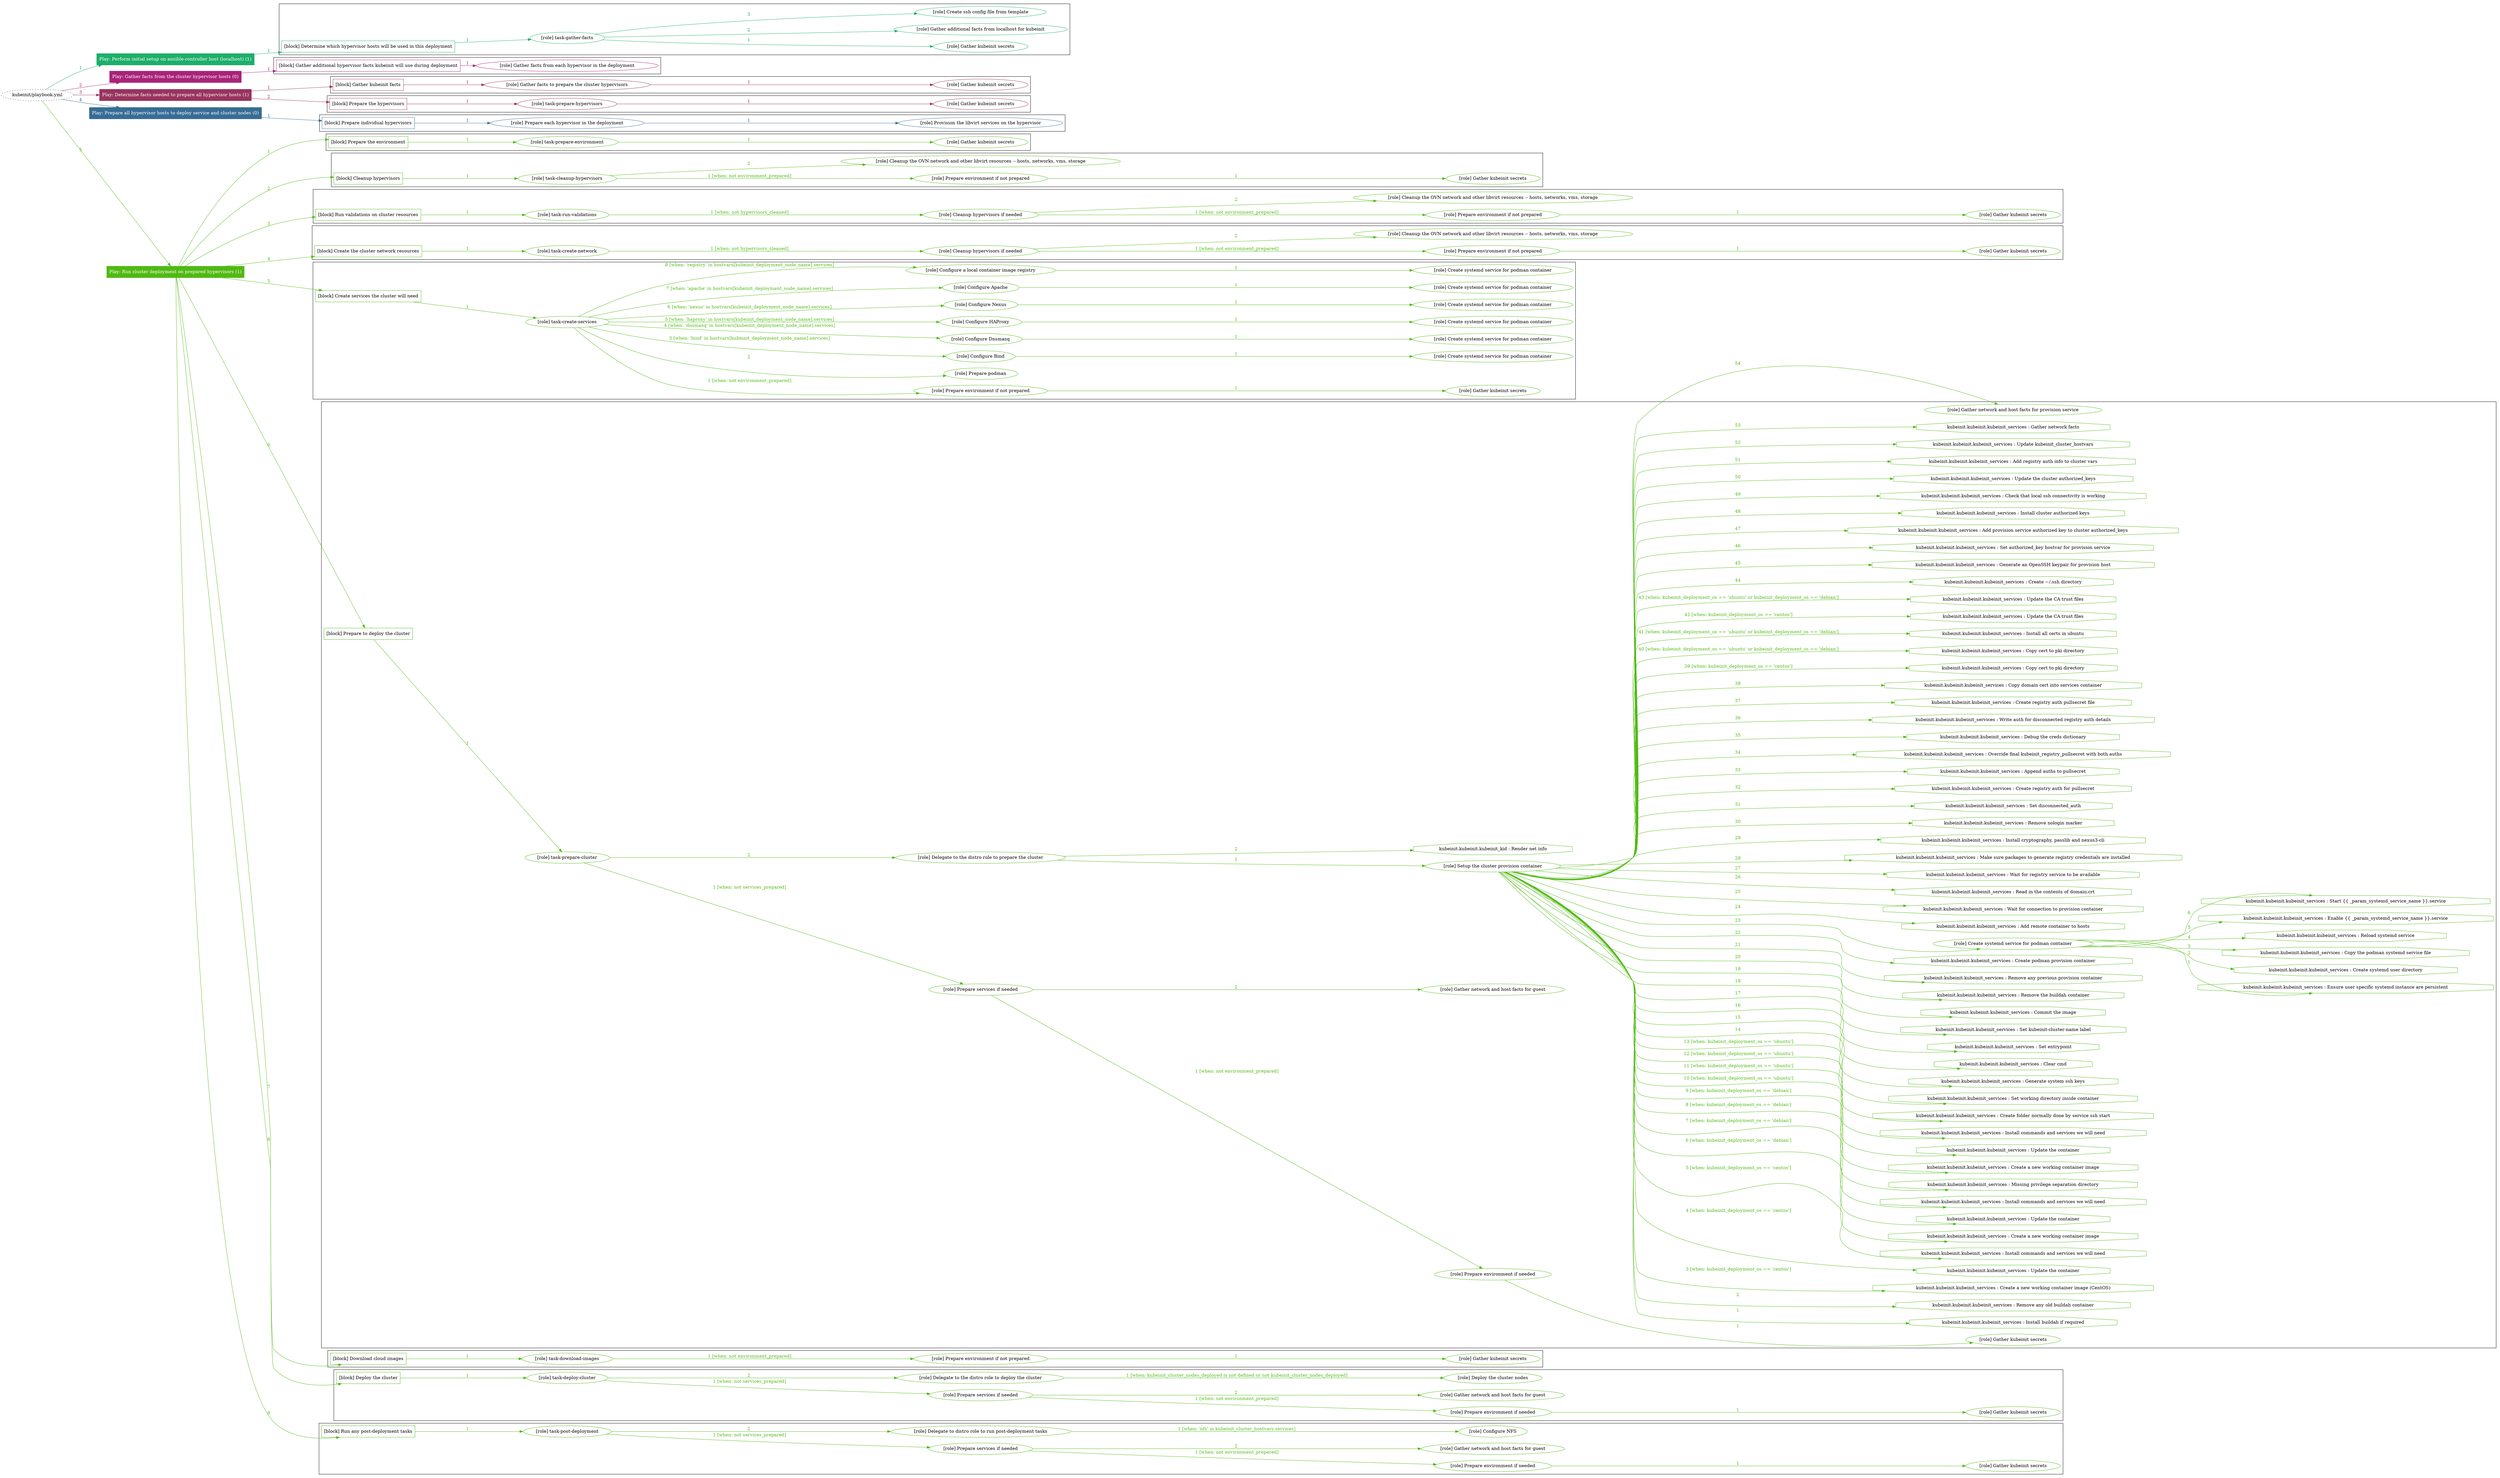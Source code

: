 digraph {
	graph [concentrate=true ordering=in rankdir=LR ratio=fill]
	edge [esep=5 sep=10]
	"kubeinit/playbook.yml" [URL="/home/runner/work/kubeinit/kubeinit/kubeinit/playbook.yml" id=playbook_4a15c607 style=dotted]
	"kubeinit/playbook.yml" -> play_09ac4edd [label="1 " color="#1eae6a" fontcolor="#1eae6a" id=edge_f2772735 labeltooltip="1 " tooltip="1 "]
	subgraph "Play: Perform initial setup on ansible-controller host (localhost) (1)" {
		play_09ac4edd [label="Play: Perform initial setup on ansible-controller host (localhost) (1)" URL="/home/runner/work/kubeinit/kubeinit/kubeinit/playbook.yml" color="#1eae6a" fontcolor="#ffffff" id=play_09ac4edd shape=box style=filled tooltip=localhost]
		play_09ac4edd -> block_e06a364d [label=1 color="#1eae6a" fontcolor="#1eae6a" id=edge_ae72a89e labeltooltip=1 tooltip=1]
		subgraph cluster_block_e06a364d {
			block_e06a364d [label="[block] Determine which hypervisor hosts will be used in this deployment" URL="/home/runner/work/kubeinit/kubeinit/kubeinit/playbook.yml" color="#1eae6a" id=block_e06a364d labeltooltip="Determine which hypervisor hosts will be used in this deployment" shape=box tooltip="Determine which hypervisor hosts will be used in this deployment"]
			block_e06a364d -> role_252802d9 [label="1 " color="#1eae6a" fontcolor="#1eae6a" id=edge_5490419b labeltooltip="1 " tooltip="1 "]
			subgraph "task-gather-facts" {
				role_252802d9 [label="[role] task-gather-facts" URL="/home/runner/work/kubeinit/kubeinit/kubeinit/playbook.yml" color="#1eae6a" id=role_252802d9 tooltip="task-gather-facts"]
				role_252802d9 -> role_5eb50fb1 [label="1 " color="#1eae6a" fontcolor="#1eae6a" id=edge_a76a6b25 labeltooltip="1 " tooltip="1 "]
				subgraph "Gather kubeinit secrets" {
					role_5eb50fb1 [label="[role] Gather kubeinit secrets" URL="/home/runner/.ansible/collections/ansible_collections/kubeinit/kubeinit/roles/kubeinit_prepare/tasks/build_hypervisors_group.yml" color="#1eae6a" id=role_5eb50fb1 tooltip="Gather kubeinit secrets"]
				}
				role_252802d9 -> role_5e6a8539 [label="2 " color="#1eae6a" fontcolor="#1eae6a" id=edge_c44fd497 labeltooltip="2 " tooltip="2 "]
				subgraph "Gather additional facts from localhost for kubeinit" {
					role_5e6a8539 [label="[role] Gather additional facts from localhost for kubeinit" URL="/home/runner/.ansible/collections/ansible_collections/kubeinit/kubeinit/roles/kubeinit_prepare/tasks/build_hypervisors_group.yml" color="#1eae6a" id=role_5e6a8539 tooltip="Gather additional facts from localhost for kubeinit"]
				}
				role_252802d9 -> role_4e0d5368 [label="3 " color="#1eae6a" fontcolor="#1eae6a" id=edge_64df8bcf labeltooltip="3 " tooltip="3 "]
				subgraph "Create ssh config file from template" {
					role_4e0d5368 [label="[role] Create ssh config file from template" URL="/home/runner/.ansible/collections/ansible_collections/kubeinit/kubeinit/roles/kubeinit_prepare/tasks/build_hypervisors_group.yml" color="#1eae6a" id=role_4e0d5368 tooltip="Create ssh config file from template"]
				}
			}
		}
	}
	"kubeinit/playbook.yml" -> play_1f6153f3 [label="2 " color="#a92379" fontcolor="#a92379" id=edge_0cb76e92 labeltooltip="2 " tooltip="2 "]
	subgraph "Play: Gather facts from the cluster hypervisor hosts (0)" {
		play_1f6153f3 [label="Play: Gather facts from the cluster hypervisor hosts (0)" URL="/home/runner/work/kubeinit/kubeinit/kubeinit/playbook.yml" color="#a92379" fontcolor="#ffffff" id=play_1f6153f3 shape=box style=filled tooltip="Play: Gather facts from the cluster hypervisor hosts (0)"]
		play_1f6153f3 -> block_94989f85 [label=1 color="#a92379" fontcolor="#a92379" id=edge_1c66447f labeltooltip=1 tooltip=1]
		subgraph cluster_block_94989f85 {
			block_94989f85 [label="[block] Gather additional hypervisor facts kubeinit will use during deployment" URL="/home/runner/work/kubeinit/kubeinit/kubeinit/playbook.yml" color="#a92379" id=block_94989f85 labeltooltip="Gather additional hypervisor facts kubeinit will use during deployment" shape=box tooltip="Gather additional hypervisor facts kubeinit will use during deployment"]
			block_94989f85 -> role_14586c18 [label="1 " color="#a92379" fontcolor="#a92379" id=edge_f1134850 labeltooltip="1 " tooltip="1 "]
			subgraph "Gather facts from each hypervisor in the deployment" {
				role_14586c18 [label="[role] Gather facts from each hypervisor in the deployment" URL="/home/runner/work/kubeinit/kubeinit/kubeinit/playbook.yml" color="#a92379" id=role_14586c18 tooltip="Gather facts from each hypervisor in the deployment"]
			}
		}
	}
	"kubeinit/playbook.yml" -> play_65280977 [label="3 " color="#98345d" fontcolor="#98345d" id=edge_af82c4dc labeltooltip="3 " tooltip="3 "]
	subgraph "Play: Determine facts needed to prepare all hypervisor hosts (1)" {
		play_65280977 [label="Play: Determine facts needed to prepare all hypervisor hosts (1)" URL="/home/runner/work/kubeinit/kubeinit/kubeinit/playbook.yml" color="#98345d" fontcolor="#ffffff" id=play_65280977 shape=box style=filled tooltip=localhost]
		play_65280977 -> block_f0bac71c [label=1 color="#98345d" fontcolor="#98345d" id=edge_87839d10 labeltooltip=1 tooltip=1]
		subgraph cluster_block_f0bac71c {
			block_f0bac71c [label="[block] Gather kubeinit facts" URL="/home/runner/work/kubeinit/kubeinit/kubeinit/playbook.yml" color="#98345d" id=block_f0bac71c labeltooltip="Gather kubeinit facts" shape=box tooltip="Gather kubeinit facts"]
			block_f0bac71c -> role_1694b4b0 [label="1 " color="#98345d" fontcolor="#98345d" id=edge_7d416eb8 labeltooltip="1 " tooltip="1 "]
			subgraph "Gather facts to prepare the cluster hypervisors" {
				role_1694b4b0 [label="[role] Gather facts to prepare the cluster hypervisors" URL="/home/runner/work/kubeinit/kubeinit/kubeinit/playbook.yml" color="#98345d" id=role_1694b4b0 tooltip="Gather facts to prepare the cluster hypervisors"]
				role_1694b4b0 -> role_604370b8 [label="1 " color="#98345d" fontcolor="#98345d" id=edge_d6bc039c labeltooltip="1 " tooltip="1 "]
				subgraph "Gather kubeinit secrets" {
					role_604370b8 [label="[role] Gather kubeinit secrets" URL="/home/runner/.ansible/collections/ansible_collections/kubeinit/kubeinit/roles/kubeinit_prepare/tasks/gather_kubeinit_facts.yml" color="#98345d" id=role_604370b8 tooltip="Gather kubeinit secrets"]
				}
			}
		}
		play_65280977 -> block_668d350f [label=2 color="#98345d" fontcolor="#98345d" id=edge_9110ae98 labeltooltip=2 tooltip=2]
		subgraph cluster_block_668d350f {
			block_668d350f [label="[block] Prepare the hypervisors" URL="/home/runner/work/kubeinit/kubeinit/kubeinit/playbook.yml" color="#98345d" id=block_668d350f labeltooltip="Prepare the hypervisors" shape=box tooltip="Prepare the hypervisors"]
			block_668d350f -> role_d3a3fe44 [label="1 " color="#98345d" fontcolor="#98345d" id=edge_58bafd8d labeltooltip="1 " tooltip="1 "]
			subgraph "task-prepare-hypervisors" {
				role_d3a3fe44 [label="[role] task-prepare-hypervisors" URL="/home/runner/work/kubeinit/kubeinit/kubeinit/playbook.yml" color="#98345d" id=role_d3a3fe44 tooltip="task-prepare-hypervisors"]
				role_d3a3fe44 -> role_2da954ff [label="1 " color="#98345d" fontcolor="#98345d" id=edge_6b777fbe labeltooltip="1 " tooltip="1 "]
				subgraph "Gather kubeinit secrets" {
					role_2da954ff [label="[role] Gather kubeinit secrets" URL="/home/runner/.ansible/collections/ansible_collections/kubeinit/kubeinit/roles/kubeinit_prepare/tasks/gather_kubeinit_facts.yml" color="#98345d" id=role_2da954ff tooltip="Gather kubeinit secrets"]
				}
			}
		}
	}
	"kubeinit/playbook.yml" -> play_5d71bd1d [label="4 " color="#376d95" fontcolor="#376d95" id=edge_9500084a labeltooltip="4 " tooltip="4 "]
	subgraph "Play: Prepare all hypervisor hosts to deploy service and cluster nodes (0)" {
		play_5d71bd1d [label="Play: Prepare all hypervisor hosts to deploy service and cluster nodes (0)" URL="/home/runner/work/kubeinit/kubeinit/kubeinit/playbook.yml" color="#376d95" fontcolor="#ffffff" id=play_5d71bd1d shape=box style=filled tooltip="Play: Prepare all hypervisor hosts to deploy service and cluster nodes (0)"]
		play_5d71bd1d -> block_4aa1dbba [label=1 color="#376d95" fontcolor="#376d95" id=edge_f05eb3cc labeltooltip=1 tooltip=1]
		subgraph cluster_block_4aa1dbba {
			block_4aa1dbba [label="[block] Prepare individual hypervisors" URL="/home/runner/work/kubeinit/kubeinit/kubeinit/playbook.yml" color="#376d95" id=block_4aa1dbba labeltooltip="Prepare individual hypervisors" shape=box tooltip="Prepare individual hypervisors"]
			block_4aa1dbba -> role_f6c3eca1 [label="1 " color="#376d95" fontcolor="#376d95" id=edge_f8077187 labeltooltip="1 " tooltip="1 "]
			subgraph "Prepare each hypervisor in the deployment" {
				role_f6c3eca1 [label="[role] Prepare each hypervisor in the deployment" URL="/home/runner/work/kubeinit/kubeinit/kubeinit/playbook.yml" color="#376d95" id=role_f6c3eca1 tooltip="Prepare each hypervisor in the deployment"]
				role_f6c3eca1 -> role_49cdd2be [label="1 " color="#376d95" fontcolor="#376d95" id=edge_f24311de labeltooltip="1 " tooltip="1 "]
				subgraph "Provision the libvirt services on the hypervisor" {
					role_49cdd2be [label="[role] Provision the libvirt services on the hypervisor" URL="/home/runner/.ansible/collections/ansible_collections/kubeinit/kubeinit/roles/kubeinit_prepare/tasks/prepare_hypervisor.yml" color="#376d95" id=role_49cdd2be tooltip="Provision the libvirt services on the hypervisor"]
				}
			}
		}
	}
	"kubeinit/playbook.yml" -> play_f39eb92a [label="5 " color="#50b913" fontcolor="#50b913" id=edge_90cbcf6a labeltooltip="5 " tooltip="5 "]
	subgraph "Play: Run cluster deployment on prepared hypervisors (1)" {
		play_f39eb92a [label="Play: Run cluster deployment on prepared hypervisors (1)" URL="/home/runner/work/kubeinit/kubeinit/kubeinit/playbook.yml" color="#50b913" fontcolor="#ffffff" id=play_f39eb92a shape=box style=filled tooltip=localhost]
		play_f39eb92a -> block_7a40680a [label=1 color="#50b913" fontcolor="#50b913" id=edge_41a9475c labeltooltip=1 tooltip=1]
		subgraph cluster_block_7a40680a {
			block_7a40680a [label="[block] Prepare the environment" URL="/home/runner/work/kubeinit/kubeinit/kubeinit/playbook.yml" color="#50b913" id=block_7a40680a labeltooltip="Prepare the environment" shape=box tooltip="Prepare the environment"]
			block_7a40680a -> role_550ff6e3 [label="1 " color="#50b913" fontcolor="#50b913" id=edge_f17f2492 labeltooltip="1 " tooltip="1 "]
			subgraph "task-prepare-environment" {
				role_550ff6e3 [label="[role] task-prepare-environment" URL="/home/runner/work/kubeinit/kubeinit/kubeinit/playbook.yml" color="#50b913" id=role_550ff6e3 tooltip="task-prepare-environment"]
				role_550ff6e3 -> role_91d8b6c4 [label="1 " color="#50b913" fontcolor="#50b913" id=edge_c7a2d895 labeltooltip="1 " tooltip="1 "]
				subgraph "Gather kubeinit secrets" {
					role_91d8b6c4 [label="[role] Gather kubeinit secrets" URL="/home/runner/.ansible/collections/ansible_collections/kubeinit/kubeinit/roles/kubeinit_prepare/tasks/gather_kubeinit_facts.yml" color="#50b913" id=role_91d8b6c4 tooltip="Gather kubeinit secrets"]
				}
			}
		}
		play_f39eb92a -> block_5fbfdeba [label=2 color="#50b913" fontcolor="#50b913" id=edge_35a5b708 labeltooltip=2 tooltip=2]
		subgraph cluster_block_5fbfdeba {
			block_5fbfdeba [label="[block] Cleanup hypervisors" URL="/home/runner/work/kubeinit/kubeinit/kubeinit/playbook.yml" color="#50b913" id=block_5fbfdeba labeltooltip="Cleanup hypervisors" shape=box tooltip="Cleanup hypervisors"]
			block_5fbfdeba -> role_32a26139 [label="1 " color="#50b913" fontcolor="#50b913" id=edge_504d3af3 labeltooltip="1 " tooltip="1 "]
			subgraph "task-cleanup-hypervisors" {
				role_32a26139 [label="[role] task-cleanup-hypervisors" URL="/home/runner/work/kubeinit/kubeinit/kubeinit/playbook.yml" color="#50b913" id=role_32a26139 tooltip="task-cleanup-hypervisors"]
				role_32a26139 -> role_fe9c1934 [label="1 [when: not environment_prepared]" color="#50b913" fontcolor="#50b913" id=edge_fa3d30c9 labeltooltip="1 [when: not environment_prepared]" tooltip="1 [when: not environment_prepared]"]
				subgraph "Prepare environment if not prepared" {
					role_fe9c1934 [label="[role] Prepare environment if not prepared" URL="/home/runner/.ansible/collections/ansible_collections/kubeinit/kubeinit/roles/kubeinit_prepare/tasks/cleanup_hypervisors.yml" color="#50b913" id=role_fe9c1934 tooltip="Prepare environment if not prepared"]
					role_fe9c1934 -> role_1aaecee2 [label="1 " color="#50b913" fontcolor="#50b913" id=edge_a3222bbc labeltooltip="1 " tooltip="1 "]
					subgraph "Gather kubeinit secrets" {
						role_1aaecee2 [label="[role] Gather kubeinit secrets" URL="/home/runner/.ansible/collections/ansible_collections/kubeinit/kubeinit/roles/kubeinit_prepare/tasks/gather_kubeinit_facts.yml" color="#50b913" id=role_1aaecee2 tooltip="Gather kubeinit secrets"]
					}
				}
				role_32a26139 -> role_73a1a889 [label="2 " color="#50b913" fontcolor="#50b913" id=edge_55559a7b labeltooltip="2 " tooltip="2 "]
				subgraph "Cleanup the OVN network and other libvirt resources -- hosts, networks, vms, storage" {
					role_73a1a889 [label="[role] Cleanup the OVN network and other libvirt resources -- hosts, networks, vms, storage" URL="/home/runner/.ansible/collections/ansible_collections/kubeinit/kubeinit/roles/kubeinit_prepare/tasks/cleanup_hypervisors.yml" color="#50b913" id=role_73a1a889 tooltip="Cleanup the OVN network and other libvirt resources -- hosts, networks, vms, storage"]
				}
			}
		}
		play_f39eb92a -> block_11bbede2 [label=3 color="#50b913" fontcolor="#50b913" id=edge_ad7ab378 labeltooltip=3 tooltip=3]
		subgraph cluster_block_11bbede2 {
			block_11bbede2 [label="[block] Run validations on cluster resources" URL="/home/runner/work/kubeinit/kubeinit/kubeinit/playbook.yml" color="#50b913" id=block_11bbede2 labeltooltip="Run validations on cluster resources" shape=box tooltip="Run validations on cluster resources"]
			block_11bbede2 -> role_92dbac06 [label="1 " color="#50b913" fontcolor="#50b913" id=edge_f90ca5e3 labeltooltip="1 " tooltip="1 "]
			subgraph "task-run-validations" {
				role_92dbac06 [label="[role] task-run-validations" URL="/home/runner/work/kubeinit/kubeinit/kubeinit/playbook.yml" color="#50b913" id=role_92dbac06 tooltip="task-run-validations"]
				role_92dbac06 -> role_fed11372 [label="1 [when: not hypervisors_cleaned]" color="#50b913" fontcolor="#50b913" id=edge_ac2892de labeltooltip="1 [when: not hypervisors_cleaned]" tooltip="1 [when: not hypervisors_cleaned]"]
				subgraph "Cleanup hypervisors if needed" {
					role_fed11372 [label="[role] Cleanup hypervisors if needed" URL="/home/runner/.ansible/collections/ansible_collections/kubeinit/kubeinit/roles/kubeinit_validations/tasks/main.yml" color="#50b913" id=role_fed11372 tooltip="Cleanup hypervisors if needed"]
					role_fed11372 -> role_5013b366 [label="1 [when: not environment_prepared]" color="#50b913" fontcolor="#50b913" id=edge_5ee5b549 labeltooltip="1 [when: not environment_prepared]" tooltip="1 [when: not environment_prepared]"]
					subgraph "Prepare environment if not prepared" {
						role_5013b366 [label="[role] Prepare environment if not prepared" URL="/home/runner/.ansible/collections/ansible_collections/kubeinit/kubeinit/roles/kubeinit_prepare/tasks/cleanup_hypervisors.yml" color="#50b913" id=role_5013b366 tooltip="Prepare environment if not prepared"]
						role_5013b366 -> role_a60736b9 [label="1 " color="#50b913" fontcolor="#50b913" id=edge_90debe7d labeltooltip="1 " tooltip="1 "]
						subgraph "Gather kubeinit secrets" {
							role_a60736b9 [label="[role] Gather kubeinit secrets" URL="/home/runner/.ansible/collections/ansible_collections/kubeinit/kubeinit/roles/kubeinit_prepare/tasks/gather_kubeinit_facts.yml" color="#50b913" id=role_a60736b9 tooltip="Gather kubeinit secrets"]
						}
					}
					role_fed11372 -> role_b5cbaaeb [label="2 " color="#50b913" fontcolor="#50b913" id=edge_24e1e93c labeltooltip="2 " tooltip="2 "]
					subgraph "Cleanup the OVN network and other libvirt resources -- hosts, networks, vms, storage" {
						role_b5cbaaeb [label="[role] Cleanup the OVN network and other libvirt resources -- hosts, networks, vms, storage" URL="/home/runner/.ansible/collections/ansible_collections/kubeinit/kubeinit/roles/kubeinit_prepare/tasks/cleanup_hypervisors.yml" color="#50b913" id=role_b5cbaaeb tooltip="Cleanup the OVN network and other libvirt resources -- hosts, networks, vms, storage"]
					}
				}
			}
		}
		play_f39eb92a -> block_36ebbc14 [label=4 color="#50b913" fontcolor="#50b913" id=edge_59edf6d1 labeltooltip=4 tooltip=4]
		subgraph cluster_block_36ebbc14 {
			block_36ebbc14 [label="[block] Create the cluster network resources" URL="/home/runner/work/kubeinit/kubeinit/kubeinit/playbook.yml" color="#50b913" id=block_36ebbc14 labeltooltip="Create the cluster network resources" shape=box tooltip="Create the cluster network resources"]
			block_36ebbc14 -> role_4bac84e7 [label="1 " color="#50b913" fontcolor="#50b913" id=edge_477b4515 labeltooltip="1 " tooltip="1 "]
			subgraph "task-create-network" {
				role_4bac84e7 [label="[role] task-create-network" URL="/home/runner/work/kubeinit/kubeinit/kubeinit/playbook.yml" color="#50b913" id=role_4bac84e7 tooltip="task-create-network"]
				role_4bac84e7 -> role_1a4489c8 [label="1 [when: not hypervisors_cleaned]" color="#50b913" fontcolor="#50b913" id=edge_c399379d labeltooltip="1 [when: not hypervisors_cleaned]" tooltip="1 [when: not hypervisors_cleaned]"]
				subgraph "Cleanup hypervisors if needed" {
					role_1a4489c8 [label="[role] Cleanup hypervisors if needed" URL="/home/runner/.ansible/collections/ansible_collections/kubeinit/kubeinit/roles/kubeinit_libvirt/tasks/create_network.yml" color="#50b913" id=role_1a4489c8 tooltip="Cleanup hypervisors if needed"]
					role_1a4489c8 -> role_63d065f9 [label="1 [when: not environment_prepared]" color="#50b913" fontcolor="#50b913" id=edge_d049d006 labeltooltip="1 [when: not environment_prepared]" tooltip="1 [when: not environment_prepared]"]
					subgraph "Prepare environment if not prepared" {
						role_63d065f9 [label="[role] Prepare environment if not prepared" URL="/home/runner/.ansible/collections/ansible_collections/kubeinit/kubeinit/roles/kubeinit_prepare/tasks/cleanup_hypervisors.yml" color="#50b913" id=role_63d065f9 tooltip="Prepare environment if not prepared"]
						role_63d065f9 -> role_a60ac3bb [label="1 " color="#50b913" fontcolor="#50b913" id=edge_462b378b labeltooltip="1 " tooltip="1 "]
						subgraph "Gather kubeinit secrets" {
							role_a60ac3bb [label="[role] Gather kubeinit secrets" URL="/home/runner/.ansible/collections/ansible_collections/kubeinit/kubeinit/roles/kubeinit_prepare/tasks/gather_kubeinit_facts.yml" color="#50b913" id=role_a60ac3bb tooltip="Gather kubeinit secrets"]
						}
					}
					role_1a4489c8 -> role_06ce731e [label="2 " color="#50b913" fontcolor="#50b913" id=edge_c9bdf763 labeltooltip="2 " tooltip="2 "]
					subgraph "Cleanup the OVN network and other libvirt resources -- hosts, networks, vms, storage" {
						role_06ce731e [label="[role] Cleanup the OVN network and other libvirt resources -- hosts, networks, vms, storage" URL="/home/runner/.ansible/collections/ansible_collections/kubeinit/kubeinit/roles/kubeinit_prepare/tasks/cleanup_hypervisors.yml" color="#50b913" id=role_06ce731e tooltip="Cleanup the OVN network and other libvirt resources -- hosts, networks, vms, storage"]
					}
				}
			}
		}
		play_f39eb92a -> block_58c15ac3 [label=5 color="#50b913" fontcolor="#50b913" id=edge_7389bd86 labeltooltip=5 tooltip=5]
		subgraph cluster_block_58c15ac3 {
			block_58c15ac3 [label="[block] Create services the cluster will need" URL="/home/runner/work/kubeinit/kubeinit/kubeinit/playbook.yml" color="#50b913" id=block_58c15ac3 labeltooltip="Create services the cluster will need" shape=box tooltip="Create services the cluster will need"]
			block_58c15ac3 -> role_ae1b2a66 [label="1 " color="#50b913" fontcolor="#50b913" id=edge_65c94f73 labeltooltip="1 " tooltip="1 "]
			subgraph "task-create-services" {
				role_ae1b2a66 [label="[role] task-create-services" URL="/home/runner/work/kubeinit/kubeinit/kubeinit/playbook.yml" color="#50b913" id=role_ae1b2a66 tooltip="task-create-services"]
				role_ae1b2a66 -> role_b5ca5ada [label="1 [when: not environment_prepared]" color="#50b913" fontcolor="#50b913" id=edge_5d2462df labeltooltip="1 [when: not environment_prepared]" tooltip="1 [when: not environment_prepared]"]
				subgraph "Prepare environment if not prepared" {
					role_b5ca5ada [label="[role] Prepare environment if not prepared" URL="/home/runner/.ansible/collections/ansible_collections/kubeinit/kubeinit/roles/kubeinit_services/tasks/main.yml" color="#50b913" id=role_b5ca5ada tooltip="Prepare environment if not prepared"]
					role_b5ca5ada -> role_434d1167 [label="1 " color="#50b913" fontcolor="#50b913" id=edge_1decb9d7 labeltooltip="1 " tooltip="1 "]
					subgraph "Gather kubeinit secrets" {
						role_434d1167 [label="[role] Gather kubeinit secrets" URL="/home/runner/.ansible/collections/ansible_collections/kubeinit/kubeinit/roles/kubeinit_prepare/tasks/gather_kubeinit_facts.yml" color="#50b913" id=role_434d1167 tooltip="Gather kubeinit secrets"]
					}
				}
				role_ae1b2a66 -> role_37d6f2fe [label="2 " color="#50b913" fontcolor="#50b913" id=edge_6185037c labeltooltip="2 " tooltip="2 "]
				subgraph "Prepare podman" {
					role_37d6f2fe [label="[role] Prepare podman" URL="/home/runner/.ansible/collections/ansible_collections/kubeinit/kubeinit/roles/kubeinit_services/tasks/00_create_service_pod.yml" color="#50b913" id=role_37d6f2fe tooltip="Prepare podman"]
				}
				role_ae1b2a66 -> role_6ebb303b [label="3 [when: 'bind' in hostvars[kubeinit_deployment_node_name].services]" color="#50b913" fontcolor="#50b913" id=edge_0fac7470 labeltooltip="3 [when: 'bind' in hostvars[kubeinit_deployment_node_name].services]" tooltip="3 [when: 'bind' in hostvars[kubeinit_deployment_node_name].services]"]
				subgraph "Configure Bind" {
					role_6ebb303b [label="[role] Configure Bind" URL="/home/runner/.ansible/collections/ansible_collections/kubeinit/kubeinit/roles/kubeinit_services/tasks/start_services_containers.yml" color="#50b913" id=role_6ebb303b tooltip="Configure Bind"]
					role_6ebb303b -> role_798e989a [label="1 " color="#50b913" fontcolor="#50b913" id=edge_d2290580 labeltooltip="1 " tooltip="1 "]
					subgraph "Create systemd service for podman container" {
						role_798e989a [label="[role] Create systemd service for podman container" URL="/home/runner/.ansible/collections/ansible_collections/kubeinit/kubeinit/roles/kubeinit_bind/tasks/main.yml" color="#50b913" id=role_798e989a tooltip="Create systemd service for podman container"]
					}
				}
				role_ae1b2a66 -> role_ecaea8f5 [label="4 [when: 'dnsmasq' in hostvars[kubeinit_deployment_node_name].services]" color="#50b913" fontcolor="#50b913" id=edge_e5783275 labeltooltip="4 [when: 'dnsmasq' in hostvars[kubeinit_deployment_node_name].services]" tooltip="4 [when: 'dnsmasq' in hostvars[kubeinit_deployment_node_name].services]"]
				subgraph "Configure Dnsmasq" {
					role_ecaea8f5 [label="[role] Configure Dnsmasq" URL="/home/runner/.ansible/collections/ansible_collections/kubeinit/kubeinit/roles/kubeinit_services/tasks/start_services_containers.yml" color="#50b913" id=role_ecaea8f5 tooltip="Configure Dnsmasq"]
					role_ecaea8f5 -> role_59626109 [label="1 " color="#50b913" fontcolor="#50b913" id=edge_554a4d41 labeltooltip="1 " tooltip="1 "]
					subgraph "Create systemd service for podman container" {
						role_59626109 [label="[role] Create systemd service for podman container" URL="/home/runner/.ansible/collections/ansible_collections/kubeinit/kubeinit/roles/kubeinit_dnsmasq/tasks/main.yml" color="#50b913" id=role_59626109 tooltip="Create systemd service for podman container"]
					}
				}
				role_ae1b2a66 -> role_9756220f [label="5 [when: 'haproxy' in hostvars[kubeinit_deployment_node_name].services]" color="#50b913" fontcolor="#50b913" id=edge_5fb74c9e labeltooltip="5 [when: 'haproxy' in hostvars[kubeinit_deployment_node_name].services]" tooltip="5 [when: 'haproxy' in hostvars[kubeinit_deployment_node_name].services]"]
				subgraph "Configure HAProxy" {
					role_9756220f [label="[role] Configure HAProxy" URL="/home/runner/.ansible/collections/ansible_collections/kubeinit/kubeinit/roles/kubeinit_services/tasks/start_services_containers.yml" color="#50b913" id=role_9756220f tooltip="Configure HAProxy"]
					role_9756220f -> role_371a1c8b [label="1 " color="#50b913" fontcolor="#50b913" id=edge_4f452f50 labeltooltip="1 " tooltip="1 "]
					subgraph "Create systemd service for podman container" {
						role_371a1c8b [label="[role] Create systemd service for podman container" URL="/home/runner/.ansible/collections/ansible_collections/kubeinit/kubeinit/roles/kubeinit_haproxy/tasks/main.yml" color="#50b913" id=role_371a1c8b tooltip="Create systemd service for podman container"]
					}
				}
				role_ae1b2a66 -> role_44e9fe00 [label="6 [when: 'nexus' in hostvars[kubeinit_deployment_node_name].services]" color="#50b913" fontcolor="#50b913" id=edge_003df4f3 labeltooltip="6 [when: 'nexus' in hostvars[kubeinit_deployment_node_name].services]" tooltip="6 [when: 'nexus' in hostvars[kubeinit_deployment_node_name].services]"]
				subgraph "Configure Nexus" {
					role_44e9fe00 [label="[role] Configure Nexus" URL="/home/runner/.ansible/collections/ansible_collections/kubeinit/kubeinit/roles/kubeinit_services/tasks/start_services_containers.yml" color="#50b913" id=role_44e9fe00 tooltip="Configure Nexus"]
					role_44e9fe00 -> role_4c41527d [label="1 " color="#50b913" fontcolor="#50b913" id=edge_64916c22 labeltooltip="1 " tooltip="1 "]
					subgraph "Create systemd service for podman container" {
						role_4c41527d [label="[role] Create systemd service for podman container" URL="/home/runner/.ansible/collections/ansible_collections/kubeinit/kubeinit/roles/kubeinit_nexus/tasks/main.yml" color="#50b913" id=role_4c41527d tooltip="Create systemd service for podman container"]
					}
				}
				role_ae1b2a66 -> role_5f6d1009 [label="7 [when: 'apache' in hostvars[kubeinit_deployment_node_name].services]" color="#50b913" fontcolor="#50b913" id=edge_77269d97 labeltooltip="7 [when: 'apache' in hostvars[kubeinit_deployment_node_name].services]" tooltip="7 [when: 'apache' in hostvars[kubeinit_deployment_node_name].services]"]
				subgraph "Configure Apache" {
					role_5f6d1009 [label="[role] Configure Apache" URL="/home/runner/.ansible/collections/ansible_collections/kubeinit/kubeinit/roles/kubeinit_services/tasks/start_services_containers.yml" color="#50b913" id=role_5f6d1009 tooltip="Configure Apache"]
					role_5f6d1009 -> role_3ed858a5 [label="1 " color="#50b913" fontcolor="#50b913" id=edge_27ec52c4 labeltooltip="1 " tooltip="1 "]
					subgraph "Create systemd service for podman container" {
						role_3ed858a5 [label="[role] Create systemd service for podman container" URL="/home/runner/.ansible/collections/ansible_collections/kubeinit/kubeinit/roles/kubeinit_apache/tasks/main.yml" color="#50b913" id=role_3ed858a5 tooltip="Create systemd service for podman container"]
					}
				}
				role_ae1b2a66 -> role_dfeceba2 [label="8 [when: 'registry' in hostvars[kubeinit_deployment_node_name].services]" color="#50b913" fontcolor="#50b913" id=edge_cfbd84c8 labeltooltip="8 [when: 'registry' in hostvars[kubeinit_deployment_node_name].services]" tooltip="8 [when: 'registry' in hostvars[kubeinit_deployment_node_name].services]"]
				subgraph "Configure a local container image registry" {
					role_dfeceba2 [label="[role] Configure a local container image registry" URL="/home/runner/.ansible/collections/ansible_collections/kubeinit/kubeinit/roles/kubeinit_services/tasks/start_services_containers.yml" color="#50b913" id=role_dfeceba2 tooltip="Configure a local container image registry"]
					role_dfeceba2 -> role_1d2c1257 [label="1 " color="#50b913" fontcolor="#50b913" id=edge_13732a85 labeltooltip="1 " tooltip="1 "]
					subgraph "Create systemd service for podman container" {
						role_1d2c1257 [label="[role] Create systemd service for podman container" URL="/home/runner/.ansible/collections/ansible_collections/kubeinit/kubeinit/roles/kubeinit_registry/tasks/main.yml" color="#50b913" id=role_1d2c1257 tooltip="Create systemd service for podman container"]
					}
				}
			}
		}
		play_f39eb92a -> block_f80d7977 [label=6 color="#50b913" fontcolor="#50b913" id=edge_9e578324 labeltooltip=6 tooltip=6]
		subgraph cluster_block_f80d7977 {
			block_f80d7977 [label="[block] Prepare to deploy the cluster" URL="/home/runner/work/kubeinit/kubeinit/kubeinit/playbook.yml" color="#50b913" id=block_f80d7977 labeltooltip="Prepare to deploy the cluster" shape=box tooltip="Prepare to deploy the cluster"]
			block_f80d7977 -> role_b3a9bf36 [label="1 " color="#50b913" fontcolor="#50b913" id=edge_eb90d130 labeltooltip="1 " tooltip="1 "]
			subgraph "task-prepare-cluster" {
				role_b3a9bf36 [label="[role] task-prepare-cluster" URL="/home/runner/work/kubeinit/kubeinit/kubeinit/playbook.yml" color="#50b913" id=role_b3a9bf36 tooltip="task-prepare-cluster"]
				role_b3a9bf36 -> role_9a3afdc8 [label="1 [when: not services_prepared]" color="#50b913" fontcolor="#50b913" id=edge_f590a1d3 labeltooltip="1 [when: not services_prepared]" tooltip="1 [when: not services_prepared]"]
				subgraph "Prepare services if needed" {
					role_9a3afdc8 [label="[role] Prepare services if needed" URL="/home/runner/.ansible/collections/ansible_collections/kubeinit/kubeinit/roles/kubeinit_prepare/tasks/prepare_cluster.yml" color="#50b913" id=role_9a3afdc8 tooltip="Prepare services if needed"]
					role_9a3afdc8 -> role_c361ea5c [label="1 [when: not environment_prepared]" color="#50b913" fontcolor="#50b913" id=edge_e8020742 labeltooltip="1 [when: not environment_prepared]" tooltip="1 [when: not environment_prepared]"]
					subgraph "Prepare environment if needed" {
						role_c361ea5c [label="[role] Prepare environment if needed" URL="/home/runner/.ansible/collections/ansible_collections/kubeinit/kubeinit/roles/kubeinit_services/tasks/prepare_services.yml" color="#50b913" id=role_c361ea5c tooltip="Prepare environment if needed"]
						role_c361ea5c -> role_2e10407e [label="1 " color="#50b913" fontcolor="#50b913" id=edge_d63c5a9d labeltooltip="1 " tooltip="1 "]
						subgraph "Gather kubeinit secrets" {
							role_2e10407e [label="[role] Gather kubeinit secrets" URL="/home/runner/.ansible/collections/ansible_collections/kubeinit/kubeinit/roles/kubeinit_prepare/tasks/gather_kubeinit_facts.yml" color="#50b913" id=role_2e10407e tooltip="Gather kubeinit secrets"]
						}
					}
					role_9a3afdc8 -> role_1e4bcf3e [label="2 " color="#50b913" fontcolor="#50b913" id=edge_b59cc75e labeltooltip="2 " tooltip="2 "]
					subgraph "Gather network and host facts for guest" {
						role_1e4bcf3e [label="[role] Gather network and host facts for guest" URL="/home/runner/.ansible/collections/ansible_collections/kubeinit/kubeinit/roles/kubeinit_services/tasks/prepare_services.yml" color="#50b913" id=role_1e4bcf3e tooltip="Gather network and host facts for guest"]
					}
				}
				role_b3a9bf36 -> role_0deda055 [label="2 " color="#50b913" fontcolor="#50b913" id=edge_303e5385 labeltooltip="2 " tooltip="2 "]
				subgraph "Delegate to the distro role to prepare the cluster" {
					role_0deda055 [label="[role] Delegate to the distro role to prepare the cluster" URL="/home/runner/.ansible/collections/ansible_collections/kubeinit/kubeinit/roles/kubeinit_prepare/tasks/prepare_cluster.yml" color="#50b913" id=role_0deda055 tooltip="Delegate to the distro role to prepare the cluster"]
					role_0deda055 -> role_2ea179a7 [label="1 " color="#50b913" fontcolor="#50b913" id=edge_cdedef7f labeltooltip="1 " tooltip="1 "]
					subgraph "Setup the cluster provision container" {
						role_2ea179a7 [label="[role] Setup the cluster provision container" URL="/home/runner/.ansible/collections/ansible_collections/kubeinit/kubeinit/roles/kubeinit_kid/tasks/prepare_cluster.yml" color="#50b913" id=role_2ea179a7 tooltip="Setup the cluster provision container"]
						task_6d625694 [label="kubeinit.kubeinit.kubeinit_services : Install buildah if required" URL="/home/runner/.ansible/collections/ansible_collections/kubeinit/kubeinit/roles/kubeinit_services/tasks/create_provision_container.yml" color="#50b913" id=task_6d625694 shape=octagon tooltip="kubeinit.kubeinit.kubeinit_services : Install buildah if required"]
						role_2ea179a7 -> task_6d625694 [label="1 " color="#50b913" fontcolor="#50b913" id=edge_f1f18399 labeltooltip="1 " tooltip="1 "]
						task_72294070 [label="kubeinit.kubeinit.kubeinit_services : Remove any old buildah container" URL="/home/runner/.ansible/collections/ansible_collections/kubeinit/kubeinit/roles/kubeinit_services/tasks/create_provision_container.yml" color="#50b913" id=task_72294070 shape=octagon tooltip="kubeinit.kubeinit.kubeinit_services : Remove any old buildah container"]
						role_2ea179a7 -> task_72294070 [label="2 " color="#50b913" fontcolor="#50b913" id=edge_59eeb5ea labeltooltip="2 " tooltip="2 "]
						task_4e637779 [label="kubeinit.kubeinit.kubeinit_services : Create a new working container image (CentOS)" URL="/home/runner/.ansible/collections/ansible_collections/kubeinit/kubeinit/roles/kubeinit_services/tasks/create_provision_container.yml" color="#50b913" id=task_4e637779 shape=octagon tooltip="kubeinit.kubeinit.kubeinit_services : Create a new working container image (CentOS)"]
						role_2ea179a7 -> task_4e637779 [label="3 [when: kubeinit_deployment_os == 'centos']" color="#50b913" fontcolor="#50b913" id=edge_604bb0e2 labeltooltip="3 [when: kubeinit_deployment_os == 'centos']" tooltip="3 [when: kubeinit_deployment_os == 'centos']"]
						task_ec31d99e [label="kubeinit.kubeinit.kubeinit_services : Update the container" URL="/home/runner/.ansible/collections/ansible_collections/kubeinit/kubeinit/roles/kubeinit_services/tasks/create_provision_container.yml" color="#50b913" id=task_ec31d99e shape=octagon tooltip="kubeinit.kubeinit.kubeinit_services : Update the container"]
						role_2ea179a7 -> task_ec31d99e [label="4 [when: kubeinit_deployment_os == 'centos']" color="#50b913" fontcolor="#50b913" id=edge_7a5acdb7 labeltooltip="4 [when: kubeinit_deployment_os == 'centos']" tooltip="4 [when: kubeinit_deployment_os == 'centos']"]
						task_c6fc3d29 [label="kubeinit.kubeinit.kubeinit_services : Install commands and services we will need" URL="/home/runner/.ansible/collections/ansible_collections/kubeinit/kubeinit/roles/kubeinit_services/tasks/create_provision_container.yml" color="#50b913" id=task_c6fc3d29 shape=octagon tooltip="kubeinit.kubeinit.kubeinit_services : Install commands and services we will need"]
						role_2ea179a7 -> task_c6fc3d29 [label="5 [when: kubeinit_deployment_os == 'centos']" color="#50b913" fontcolor="#50b913" id=edge_2318d15d labeltooltip="5 [when: kubeinit_deployment_os == 'centos']" tooltip="5 [when: kubeinit_deployment_os == 'centos']"]
						task_1546049f [label="kubeinit.kubeinit.kubeinit_services : Create a new working container image" URL="/home/runner/.ansible/collections/ansible_collections/kubeinit/kubeinit/roles/kubeinit_services/tasks/create_provision_container.yml" color="#50b913" id=task_1546049f shape=octagon tooltip="kubeinit.kubeinit.kubeinit_services : Create a new working container image"]
						role_2ea179a7 -> task_1546049f [label="6 [when: kubeinit_deployment_os == 'debian']" color="#50b913" fontcolor="#50b913" id=edge_53c798da labeltooltip="6 [when: kubeinit_deployment_os == 'debian']" tooltip="6 [when: kubeinit_deployment_os == 'debian']"]
						task_953a6888 [label="kubeinit.kubeinit.kubeinit_services : Update the container" URL="/home/runner/.ansible/collections/ansible_collections/kubeinit/kubeinit/roles/kubeinit_services/tasks/create_provision_container.yml" color="#50b913" id=task_953a6888 shape=octagon tooltip="kubeinit.kubeinit.kubeinit_services : Update the container"]
						role_2ea179a7 -> task_953a6888 [label="7 [when: kubeinit_deployment_os == 'debian']" color="#50b913" fontcolor="#50b913" id=edge_3a3624cb labeltooltip="7 [when: kubeinit_deployment_os == 'debian']" tooltip="7 [when: kubeinit_deployment_os == 'debian']"]
						task_2becfdca [label="kubeinit.kubeinit.kubeinit_services : Install commands and services we will need" URL="/home/runner/.ansible/collections/ansible_collections/kubeinit/kubeinit/roles/kubeinit_services/tasks/create_provision_container.yml" color="#50b913" id=task_2becfdca shape=octagon tooltip="kubeinit.kubeinit.kubeinit_services : Install commands and services we will need"]
						role_2ea179a7 -> task_2becfdca [label="8 [when: kubeinit_deployment_os == 'debian']" color="#50b913" fontcolor="#50b913" id=edge_8e284807 labeltooltip="8 [when: kubeinit_deployment_os == 'debian']" tooltip="8 [when: kubeinit_deployment_os == 'debian']"]
						task_005911d8 [label="kubeinit.kubeinit.kubeinit_services : Missing privilege separation directory" URL="/home/runner/.ansible/collections/ansible_collections/kubeinit/kubeinit/roles/kubeinit_services/tasks/create_provision_container.yml" color="#50b913" id=task_005911d8 shape=octagon tooltip="kubeinit.kubeinit.kubeinit_services : Missing privilege separation directory"]
						role_2ea179a7 -> task_005911d8 [label="9 [when: kubeinit_deployment_os == 'debian']" color="#50b913" fontcolor="#50b913" id=edge_320882fd labeltooltip="9 [when: kubeinit_deployment_os == 'debian']" tooltip="9 [when: kubeinit_deployment_os == 'debian']"]
						task_c58e8c47 [label="kubeinit.kubeinit.kubeinit_services : Create a new working container image" URL="/home/runner/.ansible/collections/ansible_collections/kubeinit/kubeinit/roles/kubeinit_services/tasks/create_provision_container.yml" color="#50b913" id=task_c58e8c47 shape=octagon tooltip="kubeinit.kubeinit.kubeinit_services : Create a new working container image"]
						role_2ea179a7 -> task_c58e8c47 [label="10 [when: kubeinit_deployment_os == 'ubuntu']" color="#50b913" fontcolor="#50b913" id=edge_d15e1111 labeltooltip="10 [when: kubeinit_deployment_os == 'ubuntu']" tooltip="10 [when: kubeinit_deployment_os == 'ubuntu']"]
						task_4176f844 [label="kubeinit.kubeinit.kubeinit_services : Update the container" URL="/home/runner/.ansible/collections/ansible_collections/kubeinit/kubeinit/roles/kubeinit_services/tasks/create_provision_container.yml" color="#50b913" id=task_4176f844 shape=octagon tooltip="kubeinit.kubeinit.kubeinit_services : Update the container"]
						role_2ea179a7 -> task_4176f844 [label="11 [when: kubeinit_deployment_os == 'ubuntu']" color="#50b913" fontcolor="#50b913" id=edge_4f3a29a6 labeltooltip="11 [when: kubeinit_deployment_os == 'ubuntu']" tooltip="11 [when: kubeinit_deployment_os == 'ubuntu']"]
						task_dcd55125 [label="kubeinit.kubeinit.kubeinit_services : Install commands and services we will need" URL="/home/runner/.ansible/collections/ansible_collections/kubeinit/kubeinit/roles/kubeinit_services/tasks/create_provision_container.yml" color="#50b913" id=task_dcd55125 shape=octagon tooltip="kubeinit.kubeinit.kubeinit_services : Install commands and services we will need"]
						role_2ea179a7 -> task_dcd55125 [label="12 [when: kubeinit_deployment_os == 'ubuntu']" color="#50b913" fontcolor="#50b913" id=edge_c69de7ba labeltooltip="12 [when: kubeinit_deployment_os == 'ubuntu']" tooltip="12 [when: kubeinit_deployment_os == 'ubuntu']"]
						task_8247216b [label="kubeinit.kubeinit.kubeinit_services : Create folder normally done by service ssh start" URL="/home/runner/.ansible/collections/ansible_collections/kubeinit/kubeinit/roles/kubeinit_services/tasks/create_provision_container.yml" color="#50b913" id=task_8247216b shape=octagon tooltip="kubeinit.kubeinit.kubeinit_services : Create folder normally done by service ssh start"]
						role_2ea179a7 -> task_8247216b [label="13 [when: kubeinit_deployment_os == 'ubuntu']" color="#50b913" fontcolor="#50b913" id=edge_990b5407 labeltooltip="13 [when: kubeinit_deployment_os == 'ubuntu']" tooltip="13 [when: kubeinit_deployment_os == 'ubuntu']"]
						task_be731303 [label="kubeinit.kubeinit.kubeinit_services : Set working directory inside container" URL="/home/runner/.ansible/collections/ansible_collections/kubeinit/kubeinit/roles/kubeinit_services/tasks/create_provision_container.yml" color="#50b913" id=task_be731303 shape=octagon tooltip="kubeinit.kubeinit.kubeinit_services : Set working directory inside container"]
						role_2ea179a7 -> task_be731303 [label="14 " color="#50b913" fontcolor="#50b913" id=edge_bdf7da61 labeltooltip="14 " tooltip="14 "]
						task_3c0f8f82 [label="kubeinit.kubeinit.kubeinit_services : Generate system ssh keys" URL="/home/runner/.ansible/collections/ansible_collections/kubeinit/kubeinit/roles/kubeinit_services/tasks/create_provision_container.yml" color="#50b913" id=task_3c0f8f82 shape=octagon tooltip="kubeinit.kubeinit.kubeinit_services : Generate system ssh keys"]
						role_2ea179a7 -> task_3c0f8f82 [label="15 " color="#50b913" fontcolor="#50b913" id=edge_c8d66559 labeltooltip="15 " tooltip="15 "]
						task_f2c42dcb [label="kubeinit.kubeinit.kubeinit_services : Clear cmd" URL="/home/runner/.ansible/collections/ansible_collections/kubeinit/kubeinit/roles/kubeinit_services/tasks/create_provision_container.yml" color="#50b913" id=task_f2c42dcb shape=octagon tooltip="kubeinit.kubeinit.kubeinit_services : Clear cmd"]
						role_2ea179a7 -> task_f2c42dcb [label="16 " color="#50b913" fontcolor="#50b913" id=edge_81c971d7 labeltooltip="16 " tooltip="16 "]
						task_44ec5143 [label="kubeinit.kubeinit.kubeinit_services : Set entrypoint" URL="/home/runner/.ansible/collections/ansible_collections/kubeinit/kubeinit/roles/kubeinit_services/tasks/create_provision_container.yml" color="#50b913" id=task_44ec5143 shape=octagon tooltip="kubeinit.kubeinit.kubeinit_services : Set entrypoint"]
						role_2ea179a7 -> task_44ec5143 [label="17 " color="#50b913" fontcolor="#50b913" id=edge_60ce04ed labeltooltip="17 " tooltip="17 "]
						task_c5f5f7dd [label="kubeinit.kubeinit.kubeinit_services : Set kubeinit-cluster-name label" URL="/home/runner/.ansible/collections/ansible_collections/kubeinit/kubeinit/roles/kubeinit_services/tasks/create_provision_container.yml" color="#50b913" id=task_c5f5f7dd shape=octagon tooltip="kubeinit.kubeinit.kubeinit_services : Set kubeinit-cluster-name label"]
						role_2ea179a7 -> task_c5f5f7dd [label="18 " color="#50b913" fontcolor="#50b913" id=edge_7b1c5bdd labeltooltip="18 " tooltip="18 "]
						task_d007787e [label="kubeinit.kubeinit.kubeinit_services : Commit the image" URL="/home/runner/.ansible/collections/ansible_collections/kubeinit/kubeinit/roles/kubeinit_services/tasks/create_provision_container.yml" color="#50b913" id=task_d007787e shape=octagon tooltip="kubeinit.kubeinit.kubeinit_services : Commit the image"]
						role_2ea179a7 -> task_d007787e [label="19 " color="#50b913" fontcolor="#50b913" id=edge_bec70526 labeltooltip="19 " tooltip="19 "]
						task_62c8693d [label="kubeinit.kubeinit.kubeinit_services : Remove the buildah container" URL="/home/runner/.ansible/collections/ansible_collections/kubeinit/kubeinit/roles/kubeinit_services/tasks/create_provision_container.yml" color="#50b913" id=task_62c8693d shape=octagon tooltip="kubeinit.kubeinit.kubeinit_services : Remove the buildah container"]
						role_2ea179a7 -> task_62c8693d [label="20 " color="#50b913" fontcolor="#50b913" id=edge_6032ddeb labeltooltip="20 " tooltip="20 "]
						task_4706028e [label="kubeinit.kubeinit.kubeinit_services : Remove any previous provision container" URL="/home/runner/.ansible/collections/ansible_collections/kubeinit/kubeinit/roles/kubeinit_services/tasks/create_provision_container.yml" color="#50b913" id=task_4706028e shape=octagon tooltip="kubeinit.kubeinit.kubeinit_services : Remove any previous provision container"]
						role_2ea179a7 -> task_4706028e [label="21 " color="#50b913" fontcolor="#50b913" id=edge_29ecd0e4 labeltooltip="21 " tooltip="21 "]
						task_0d9b7650 [label="kubeinit.kubeinit.kubeinit_services : Create podman provision container" URL="/home/runner/.ansible/collections/ansible_collections/kubeinit/kubeinit/roles/kubeinit_services/tasks/create_provision_container.yml" color="#50b913" id=task_0d9b7650 shape=octagon tooltip="kubeinit.kubeinit.kubeinit_services : Create podman provision container"]
						role_2ea179a7 -> task_0d9b7650 [label="22 " color="#50b913" fontcolor="#50b913" id=edge_68dff71e labeltooltip="22 " tooltip="22 "]
						role_2ea179a7 -> role_70bfdec4 [label="23 " color="#50b913" fontcolor="#50b913" id=edge_a4b92421 labeltooltip="23 " tooltip="23 "]
						subgraph "Create systemd service for podman container" {
							role_70bfdec4 [label="[role] Create systemd service for podman container" URL="/home/runner/.ansible/collections/ansible_collections/kubeinit/kubeinit/roles/kubeinit_services/tasks/create_provision_container.yml" color="#50b913" id=role_70bfdec4 tooltip="Create systemd service for podman container"]
							task_b8a08af5 [label="kubeinit.kubeinit.kubeinit_services : Ensure user specific systemd instance are persistent" URL="/home/runner/.ansible/collections/ansible_collections/kubeinit/kubeinit/roles/kubeinit_services/tasks/create_managed_service.yml" color="#50b913" id=task_b8a08af5 shape=octagon tooltip="kubeinit.kubeinit.kubeinit_services : Ensure user specific systemd instance are persistent"]
							role_70bfdec4 -> task_b8a08af5 [label="1 " color="#50b913" fontcolor="#50b913" id=edge_1f3cccf1 labeltooltip="1 " tooltip="1 "]
							task_d558936f [label="kubeinit.kubeinit.kubeinit_services : Create systemd user directory" URL="/home/runner/.ansible/collections/ansible_collections/kubeinit/kubeinit/roles/kubeinit_services/tasks/create_managed_service.yml" color="#50b913" id=task_d558936f shape=octagon tooltip="kubeinit.kubeinit.kubeinit_services : Create systemd user directory"]
							role_70bfdec4 -> task_d558936f [label="2 " color="#50b913" fontcolor="#50b913" id=edge_699c3e8a labeltooltip="2 " tooltip="2 "]
							task_c33ffb50 [label="kubeinit.kubeinit.kubeinit_services : Copy the podman systemd service file" URL="/home/runner/.ansible/collections/ansible_collections/kubeinit/kubeinit/roles/kubeinit_services/tasks/create_managed_service.yml" color="#50b913" id=task_c33ffb50 shape=octagon tooltip="kubeinit.kubeinit.kubeinit_services : Copy the podman systemd service file"]
							role_70bfdec4 -> task_c33ffb50 [label="3 " color="#50b913" fontcolor="#50b913" id=edge_60324b0f labeltooltip="3 " tooltip="3 "]
							task_854a2bc0 [label="kubeinit.kubeinit.kubeinit_services : Reload systemd service" URL="/home/runner/.ansible/collections/ansible_collections/kubeinit/kubeinit/roles/kubeinit_services/tasks/create_managed_service.yml" color="#50b913" id=task_854a2bc0 shape=octagon tooltip="kubeinit.kubeinit.kubeinit_services : Reload systemd service"]
							role_70bfdec4 -> task_854a2bc0 [label="4 " color="#50b913" fontcolor="#50b913" id=edge_28f99ad8 labeltooltip="4 " tooltip="4 "]
							task_64cae80f [label="kubeinit.kubeinit.kubeinit_services : Enable {{ _param_systemd_service_name }}.service" URL="/home/runner/.ansible/collections/ansible_collections/kubeinit/kubeinit/roles/kubeinit_services/tasks/create_managed_service.yml" color="#50b913" id=task_64cae80f shape=octagon tooltip="kubeinit.kubeinit.kubeinit_services : Enable {{ _param_systemd_service_name }}.service"]
							role_70bfdec4 -> task_64cae80f [label="5 " color="#50b913" fontcolor="#50b913" id=edge_5fb6e780 labeltooltip="5 " tooltip="5 "]
							task_70ef233f [label="kubeinit.kubeinit.kubeinit_services : Start {{ _param_systemd_service_name }}.service" URL="/home/runner/.ansible/collections/ansible_collections/kubeinit/kubeinit/roles/kubeinit_services/tasks/create_managed_service.yml" color="#50b913" id=task_70ef233f shape=octagon tooltip="kubeinit.kubeinit.kubeinit_services : Start {{ _param_systemd_service_name }}.service"]
							role_70bfdec4 -> task_70ef233f [label="6 " color="#50b913" fontcolor="#50b913" id=edge_b69905f0 labeltooltip="6 " tooltip="6 "]
						}
						task_411a59bd [label="kubeinit.kubeinit.kubeinit_services : Add remote container to hosts" URL="/home/runner/.ansible/collections/ansible_collections/kubeinit/kubeinit/roles/kubeinit_services/tasks/create_provision_container.yml" color="#50b913" id=task_411a59bd shape=octagon tooltip="kubeinit.kubeinit.kubeinit_services : Add remote container to hosts"]
						role_2ea179a7 -> task_411a59bd [label="24 " color="#50b913" fontcolor="#50b913" id=edge_2c527684 labeltooltip="24 " tooltip="24 "]
						task_da24247c [label="kubeinit.kubeinit.kubeinit_services : Wait for connection to provision container" URL="/home/runner/.ansible/collections/ansible_collections/kubeinit/kubeinit/roles/kubeinit_services/tasks/create_provision_container.yml" color="#50b913" id=task_da24247c shape=octagon tooltip="kubeinit.kubeinit.kubeinit_services : Wait for connection to provision container"]
						role_2ea179a7 -> task_da24247c [label="25 " color="#50b913" fontcolor="#50b913" id=edge_549b78c3 labeltooltip="25 " tooltip="25 "]
						task_936d9713 [label="kubeinit.kubeinit.kubeinit_services : Read in the contents of domain.crt" URL="/home/runner/.ansible/collections/ansible_collections/kubeinit/kubeinit/roles/kubeinit_services/tasks/create_provision_container.yml" color="#50b913" id=task_936d9713 shape=octagon tooltip="kubeinit.kubeinit.kubeinit_services : Read in the contents of domain.crt"]
						role_2ea179a7 -> task_936d9713 [label="26 " color="#50b913" fontcolor="#50b913" id=edge_ffdc562b labeltooltip="26 " tooltip="26 "]
						task_c337baa6 [label="kubeinit.kubeinit.kubeinit_services : Wait for registry service to be available" URL="/home/runner/.ansible/collections/ansible_collections/kubeinit/kubeinit/roles/kubeinit_services/tasks/create_provision_container.yml" color="#50b913" id=task_c337baa6 shape=octagon tooltip="kubeinit.kubeinit.kubeinit_services : Wait for registry service to be available"]
						role_2ea179a7 -> task_c337baa6 [label="27 " color="#50b913" fontcolor="#50b913" id=edge_9363ca3f labeltooltip="27 " tooltip="27 "]
						task_8795bde8 [label="kubeinit.kubeinit.kubeinit_services : Make sure packages to generate registry credentials are installed" URL="/home/runner/.ansible/collections/ansible_collections/kubeinit/kubeinit/roles/kubeinit_services/tasks/create_provision_container.yml" color="#50b913" id=task_8795bde8 shape=octagon tooltip="kubeinit.kubeinit.kubeinit_services : Make sure packages to generate registry credentials are installed"]
						role_2ea179a7 -> task_8795bde8 [label="28 " color="#50b913" fontcolor="#50b913" id=edge_2f62d32d labeltooltip="28 " tooltip="28 "]
						task_e5c3d0cb [label="kubeinit.kubeinit.kubeinit_services : Install cryptography, passlib and nexus3-cli" URL="/home/runner/.ansible/collections/ansible_collections/kubeinit/kubeinit/roles/kubeinit_services/tasks/create_provision_container.yml" color="#50b913" id=task_e5c3d0cb shape=octagon tooltip="kubeinit.kubeinit.kubeinit_services : Install cryptography, passlib and nexus3-cli"]
						role_2ea179a7 -> task_e5c3d0cb [label="29 " color="#50b913" fontcolor="#50b913" id=edge_ad59315c labeltooltip="29 " tooltip="29 "]
						task_39cd407c [label="kubeinit.kubeinit.kubeinit_services : Remove nologin marker" URL="/home/runner/.ansible/collections/ansible_collections/kubeinit/kubeinit/roles/kubeinit_services/tasks/create_provision_container.yml" color="#50b913" id=task_39cd407c shape=octagon tooltip="kubeinit.kubeinit.kubeinit_services : Remove nologin marker"]
						role_2ea179a7 -> task_39cd407c [label="30 " color="#50b913" fontcolor="#50b913" id=edge_362eb0b6 labeltooltip="30 " tooltip="30 "]
						task_ca3fb5ef [label="kubeinit.kubeinit.kubeinit_services : Set disconnected_auth" URL="/home/runner/.ansible/collections/ansible_collections/kubeinit/kubeinit/roles/kubeinit_services/tasks/create_provision_container.yml" color="#50b913" id=task_ca3fb5ef shape=octagon tooltip="kubeinit.kubeinit.kubeinit_services : Set disconnected_auth"]
						role_2ea179a7 -> task_ca3fb5ef [label="31 " color="#50b913" fontcolor="#50b913" id=edge_13dbff20 labeltooltip="31 " tooltip="31 "]
						task_a4565b04 [label="kubeinit.kubeinit.kubeinit_services : Create registry auth for pullsecret" URL="/home/runner/.ansible/collections/ansible_collections/kubeinit/kubeinit/roles/kubeinit_services/tasks/create_provision_container.yml" color="#50b913" id=task_a4565b04 shape=octagon tooltip="kubeinit.kubeinit.kubeinit_services : Create registry auth for pullsecret"]
						role_2ea179a7 -> task_a4565b04 [label="32 " color="#50b913" fontcolor="#50b913" id=edge_63827c35 labeltooltip="32 " tooltip="32 "]
						task_186b6d09 [label="kubeinit.kubeinit.kubeinit_services : Append auths to pullsecret" URL="/home/runner/.ansible/collections/ansible_collections/kubeinit/kubeinit/roles/kubeinit_services/tasks/create_provision_container.yml" color="#50b913" id=task_186b6d09 shape=octagon tooltip="kubeinit.kubeinit.kubeinit_services : Append auths to pullsecret"]
						role_2ea179a7 -> task_186b6d09 [label="33 " color="#50b913" fontcolor="#50b913" id=edge_617aa1a5 labeltooltip="33 " tooltip="33 "]
						task_0e30bc31 [label="kubeinit.kubeinit.kubeinit_services : Override final kubeinit_registry_pullsecret with both auths" URL="/home/runner/.ansible/collections/ansible_collections/kubeinit/kubeinit/roles/kubeinit_services/tasks/create_provision_container.yml" color="#50b913" id=task_0e30bc31 shape=octagon tooltip="kubeinit.kubeinit.kubeinit_services : Override final kubeinit_registry_pullsecret with both auths"]
						role_2ea179a7 -> task_0e30bc31 [label="34 " color="#50b913" fontcolor="#50b913" id=edge_797ca6f7 labeltooltip="34 " tooltip="34 "]
						task_77e1c4ef [label="kubeinit.kubeinit.kubeinit_services : Debug the creds dictionary" URL="/home/runner/.ansible/collections/ansible_collections/kubeinit/kubeinit/roles/kubeinit_services/tasks/create_provision_container.yml" color="#50b913" id=task_77e1c4ef shape=octagon tooltip="kubeinit.kubeinit.kubeinit_services : Debug the creds dictionary"]
						role_2ea179a7 -> task_77e1c4ef [label="35 " color="#50b913" fontcolor="#50b913" id=edge_12e60459 labeltooltip="35 " tooltip="35 "]
						task_afed9346 [label="kubeinit.kubeinit.kubeinit_services : Write auth for disconnected registry auth details" URL="/home/runner/.ansible/collections/ansible_collections/kubeinit/kubeinit/roles/kubeinit_services/tasks/create_provision_container.yml" color="#50b913" id=task_afed9346 shape=octagon tooltip="kubeinit.kubeinit.kubeinit_services : Write auth for disconnected registry auth details"]
						role_2ea179a7 -> task_afed9346 [label="36 " color="#50b913" fontcolor="#50b913" id=edge_865a0bcd labeltooltip="36 " tooltip="36 "]
						task_304aed29 [label="kubeinit.kubeinit.kubeinit_services : Create registry auth pullsecret file" URL="/home/runner/.ansible/collections/ansible_collections/kubeinit/kubeinit/roles/kubeinit_services/tasks/create_provision_container.yml" color="#50b913" id=task_304aed29 shape=octagon tooltip="kubeinit.kubeinit.kubeinit_services : Create registry auth pullsecret file"]
						role_2ea179a7 -> task_304aed29 [label="37 " color="#50b913" fontcolor="#50b913" id=edge_1144c25c labeltooltip="37 " tooltip="37 "]
						task_4f922731 [label="kubeinit.kubeinit.kubeinit_services : Copy domain cert into services container" URL="/home/runner/.ansible/collections/ansible_collections/kubeinit/kubeinit/roles/kubeinit_services/tasks/create_provision_container.yml" color="#50b913" id=task_4f922731 shape=octagon tooltip="kubeinit.kubeinit.kubeinit_services : Copy domain cert into services container"]
						role_2ea179a7 -> task_4f922731 [label="38 " color="#50b913" fontcolor="#50b913" id=edge_b784b229 labeltooltip="38 " tooltip="38 "]
						task_f96ce2de [label="kubeinit.kubeinit.kubeinit_services : Copy cert to pki directory" URL="/home/runner/.ansible/collections/ansible_collections/kubeinit/kubeinit/roles/kubeinit_services/tasks/create_provision_container.yml" color="#50b913" id=task_f96ce2de shape=octagon tooltip="kubeinit.kubeinit.kubeinit_services : Copy cert to pki directory"]
						role_2ea179a7 -> task_f96ce2de [label="39 [when: kubeinit_deployment_os == 'centos']" color="#50b913" fontcolor="#50b913" id=edge_561a4636 labeltooltip="39 [when: kubeinit_deployment_os == 'centos']" tooltip="39 [when: kubeinit_deployment_os == 'centos']"]
						task_37847e98 [label="kubeinit.kubeinit.kubeinit_services : Copy cert to pki directory" URL="/home/runner/.ansible/collections/ansible_collections/kubeinit/kubeinit/roles/kubeinit_services/tasks/create_provision_container.yml" color="#50b913" id=task_37847e98 shape=octagon tooltip="kubeinit.kubeinit.kubeinit_services : Copy cert to pki directory"]
						role_2ea179a7 -> task_37847e98 [label="40 [when: kubeinit_deployment_os == 'ubuntu' or kubeinit_deployment_os == 'debian']" color="#50b913" fontcolor="#50b913" id=edge_b1860bf5 labeltooltip="40 [when: kubeinit_deployment_os == 'ubuntu' or kubeinit_deployment_os == 'debian']" tooltip="40 [when: kubeinit_deployment_os == 'ubuntu' or kubeinit_deployment_os == 'debian']"]
						task_73ced1cf [label="kubeinit.kubeinit.kubeinit_services : Install all certs in ubuntu" URL="/home/runner/.ansible/collections/ansible_collections/kubeinit/kubeinit/roles/kubeinit_services/tasks/create_provision_container.yml" color="#50b913" id=task_73ced1cf shape=octagon tooltip="kubeinit.kubeinit.kubeinit_services : Install all certs in ubuntu"]
						role_2ea179a7 -> task_73ced1cf [label="41 [when: kubeinit_deployment_os == 'ubuntu' or kubeinit_deployment_os == 'debian']" color="#50b913" fontcolor="#50b913" id=edge_16f7e8bf labeltooltip="41 [when: kubeinit_deployment_os == 'ubuntu' or kubeinit_deployment_os == 'debian']" tooltip="41 [when: kubeinit_deployment_os == 'ubuntu' or kubeinit_deployment_os == 'debian']"]
						task_a6a34a9f [label="kubeinit.kubeinit.kubeinit_services : Update the CA trust files" URL="/home/runner/.ansible/collections/ansible_collections/kubeinit/kubeinit/roles/kubeinit_services/tasks/create_provision_container.yml" color="#50b913" id=task_a6a34a9f shape=octagon tooltip="kubeinit.kubeinit.kubeinit_services : Update the CA trust files"]
						role_2ea179a7 -> task_a6a34a9f [label="42 [when: kubeinit_deployment_os == 'centos']" color="#50b913" fontcolor="#50b913" id=edge_4ff4fa87 labeltooltip="42 [when: kubeinit_deployment_os == 'centos']" tooltip="42 [when: kubeinit_deployment_os == 'centos']"]
						task_d27477ec [label="kubeinit.kubeinit.kubeinit_services : Update the CA trust files" URL="/home/runner/.ansible/collections/ansible_collections/kubeinit/kubeinit/roles/kubeinit_services/tasks/create_provision_container.yml" color="#50b913" id=task_d27477ec shape=octagon tooltip="kubeinit.kubeinit.kubeinit_services : Update the CA trust files"]
						role_2ea179a7 -> task_d27477ec [label="43 [when: kubeinit_deployment_os == 'ubuntu' or kubeinit_deployment_os == 'debian']" color="#50b913" fontcolor="#50b913" id=edge_af747d0e labeltooltip="43 [when: kubeinit_deployment_os == 'ubuntu' or kubeinit_deployment_os == 'debian']" tooltip="43 [when: kubeinit_deployment_os == 'ubuntu' or kubeinit_deployment_os == 'debian']"]
						task_ac3f0fb0 [label="kubeinit.kubeinit.kubeinit_services : Create ~/.ssh directory" URL="/home/runner/.ansible/collections/ansible_collections/kubeinit/kubeinit/roles/kubeinit_services/tasks/create_provision_container.yml" color="#50b913" id=task_ac3f0fb0 shape=octagon tooltip="kubeinit.kubeinit.kubeinit_services : Create ~/.ssh directory"]
						role_2ea179a7 -> task_ac3f0fb0 [label="44 " color="#50b913" fontcolor="#50b913" id=edge_5e3b68c9 labeltooltip="44 " tooltip="44 "]
						task_cf80789b [label="kubeinit.kubeinit.kubeinit_services : Generate an OpenSSH keypair for provision host" URL="/home/runner/.ansible/collections/ansible_collections/kubeinit/kubeinit/roles/kubeinit_services/tasks/create_provision_container.yml" color="#50b913" id=task_cf80789b shape=octagon tooltip="kubeinit.kubeinit.kubeinit_services : Generate an OpenSSH keypair for provision host"]
						role_2ea179a7 -> task_cf80789b [label="45 " color="#50b913" fontcolor="#50b913" id=edge_2077924e labeltooltip="45 " tooltip="45 "]
						task_6352f4d9 [label="kubeinit.kubeinit.kubeinit_services : Set authorized_key hostvar for provision service" URL="/home/runner/.ansible/collections/ansible_collections/kubeinit/kubeinit/roles/kubeinit_services/tasks/create_provision_container.yml" color="#50b913" id=task_6352f4d9 shape=octagon tooltip="kubeinit.kubeinit.kubeinit_services : Set authorized_key hostvar for provision service"]
						role_2ea179a7 -> task_6352f4d9 [label="46 " color="#50b913" fontcolor="#50b913" id=edge_357df6d0 labeltooltip="46 " tooltip="46 "]
						task_0ecf32df [label="kubeinit.kubeinit.kubeinit_services : Add provision service authorized key to cluster authorized_keys" URL="/home/runner/.ansible/collections/ansible_collections/kubeinit/kubeinit/roles/kubeinit_services/tasks/create_provision_container.yml" color="#50b913" id=task_0ecf32df shape=octagon tooltip="kubeinit.kubeinit.kubeinit_services : Add provision service authorized key to cluster authorized_keys"]
						role_2ea179a7 -> task_0ecf32df [label="47 " color="#50b913" fontcolor="#50b913" id=edge_d8906d3f labeltooltip="47 " tooltip="47 "]
						task_00dd1b8b [label="kubeinit.kubeinit.kubeinit_services : Install cluster authorized keys" URL="/home/runner/.ansible/collections/ansible_collections/kubeinit/kubeinit/roles/kubeinit_services/tasks/create_provision_container.yml" color="#50b913" id=task_00dd1b8b shape=octagon tooltip="kubeinit.kubeinit.kubeinit_services : Install cluster authorized keys"]
						role_2ea179a7 -> task_00dd1b8b [label="48 " color="#50b913" fontcolor="#50b913" id=edge_d561f4e7 labeltooltip="48 " tooltip="48 "]
						task_e7d396ea [label="kubeinit.kubeinit.kubeinit_services : Check that local ssh connectivity is working" URL="/home/runner/.ansible/collections/ansible_collections/kubeinit/kubeinit/roles/kubeinit_services/tasks/create_provision_container.yml" color="#50b913" id=task_e7d396ea shape=octagon tooltip="kubeinit.kubeinit.kubeinit_services : Check that local ssh connectivity is working"]
						role_2ea179a7 -> task_e7d396ea [label="49 " color="#50b913" fontcolor="#50b913" id=edge_cfc8ace1 labeltooltip="49 " tooltip="49 "]
						task_ed980f91 [label="kubeinit.kubeinit.kubeinit_services : Update the cluster authorized_keys" URL="/home/runner/.ansible/collections/ansible_collections/kubeinit/kubeinit/roles/kubeinit_services/tasks/create_provision_container.yml" color="#50b913" id=task_ed980f91 shape=octagon tooltip="kubeinit.kubeinit.kubeinit_services : Update the cluster authorized_keys"]
						role_2ea179a7 -> task_ed980f91 [label="50 " color="#50b913" fontcolor="#50b913" id=edge_537b514e labeltooltip="50 " tooltip="50 "]
						task_0794f7db [label="kubeinit.kubeinit.kubeinit_services : Add registry auth info to cluster vars" URL="/home/runner/.ansible/collections/ansible_collections/kubeinit/kubeinit/roles/kubeinit_services/tasks/create_provision_container.yml" color="#50b913" id=task_0794f7db shape=octagon tooltip="kubeinit.kubeinit.kubeinit_services : Add registry auth info to cluster vars"]
						role_2ea179a7 -> task_0794f7db [label="51 " color="#50b913" fontcolor="#50b913" id=edge_847458e4 labeltooltip="51 " tooltip="51 "]
						task_7c72c43e [label="kubeinit.kubeinit.kubeinit_services : Update kubeinit_cluster_hostvars" URL="/home/runner/.ansible/collections/ansible_collections/kubeinit/kubeinit/roles/kubeinit_services/tasks/create_provision_container.yml" color="#50b913" id=task_7c72c43e shape=octagon tooltip="kubeinit.kubeinit.kubeinit_services : Update kubeinit_cluster_hostvars"]
						role_2ea179a7 -> task_7c72c43e [label="52 " color="#50b913" fontcolor="#50b913" id=edge_95de95e2 labeltooltip="52 " tooltip="52 "]
						task_43658655 [label="kubeinit.kubeinit.kubeinit_services : Gather network facts" URL="/home/runner/.ansible/collections/ansible_collections/kubeinit/kubeinit/roles/kubeinit_services/tasks/create_provision_container.yml" color="#50b913" id=task_43658655 shape=octagon tooltip="kubeinit.kubeinit.kubeinit_services : Gather network facts"]
						role_2ea179a7 -> task_43658655 [label="53 " color="#50b913" fontcolor="#50b913" id=edge_78bca109 labeltooltip="53 " tooltip="53 "]
						role_2ea179a7 -> role_546a37de [label="54 " color="#50b913" fontcolor="#50b913" id=edge_45abea97 labeltooltip="54 " tooltip="54 "]
						subgraph "Gather network and host facts for provision service" {
							role_546a37de [label="[role] Gather network and host facts for provision service" URL="/home/runner/.ansible/collections/ansible_collections/kubeinit/kubeinit/roles/kubeinit_services/tasks/create_provision_container.yml" color="#50b913" id=role_546a37de tooltip="Gather network and host facts for provision service"]
						}
					}
					task_5dcaaba9 [label="kubeinit.kubeinit.kubeinit_kid : Render net info" URL="/home/runner/.ansible/collections/ansible_collections/kubeinit/kubeinit/roles/kubeinit_kid/tasks/prepare_cluster.yml" color="#50b913" id=task_5dcaaba9 shape=octagon tooltip="kubeinit.kubeinit.kubeinit_kid : Render net info"]
					role_0deda055 -> task_5dcaaba9 [label="2 " color="#50b913" fontcolor="#50b913" id=edge_3a46489d labeltooltip="2 " tooltip="2 "]
				}
			}
		}
		play_f39eb92a -> block_e0156884 [label=7 color="#50b913" fontcolor="#50b913" id=edge_338b81d9 labeltooltip=7 tooltip=7]
		subgraph cluster_block_e0156884 {
			block_e0156884 [label="[block] Download cloud images" URL="/home/runner/work/kubeinit/kubeinit/kubeinit/playbook.yml" color="#50b913" id=block_e0156884 labeltooltip="Download cloud images" shape=box tooltip="Download cloud images"]
			block_e0156884 -> role_da092831 [label="1 " color="#50b913" fontcolor="#50b913" id=edge_78e7e195 labeltooltip="1 " tooltip="1 "]
			subgraph "task-download-images" {
				role_da092831 [label="[role] task-download-images" URL="/home/runner/work/kubeinit/kubeinit/kubeinit/playbook.yml" color="#50b913" id=role_da092831 tooltip="task-download-images"]
				role_da092831 -> role_00913f72 [label="1 [when: not environment_prepared]" color="#50b913" fontcolor="#50b913" id=edge_ee694a48 labeltooltip="1 [when: not environment_prepared]" tooltip="1 [when: not environment_prepared]"]
				subgraph "Prepare environment if not prepared" {
					role_00913f72 [label="[role] Prepare environment if not prepared" URL="/home/runner/.ansible/collections/ansible_collections/kubeinit/kubeinit/roles/kubeinit_libvirt/tasks/download_cloud_images.yml" color="#50b913" id=role_00913f72 tooltip="Prepare environment if not prepared"]
					role_00913f72 -> role_390d3348 [label="1 " color="#50b913" fontcolor="#50b913" id=edge_1e4c9639 labeltooltip="1 " tooltip="1 "]
					subgraph "Gather kubeinit secrets" {
						role_390d3348 [label="[role] Gather kubeinit secrets" URL="/home/runner/.ansible/collections/ansible_collections/kubeinit/kubeinit/roles/kubeinit_prepare/tasks/gather_kubeinit_facts.yml" color="#50b913" id=role_390d3348 tooltip="Gather kubeinit secrets"]
					}
				}
			}
		}
		play_f39eb92a -> block_4af564b1 [label=8 color="#50b913" fontcolor="#50b913" id=edge_867a31ca labeltooltip=8 tooltip=8]
		subgraph cluster_block_4af564b1 {
			block_4af564b1 [label="[block] Deploy the cluster" URL="/home/runner/work/kubeinit/kubeinit/kubeinit/playbook.yml" color="#50b913" id=block_4af564b1 labeltooltip="Deploy the cluster" shape=box tooltip="Deploy the cluster"]
			block_4af564b1 -> role_bf5ff706 [label="1 " color="#50b913" fontcolor="#50b913" id=edge_4ed99d06 labeltooltip="1 " tooltip="1 "]
			subgraph "task-deploy-cluster" {
				role_bf5ff706 [label="[role] task-deploy-cluster" URL="/home/runner/work/kubeinit/kubeinit/kubeinit/playbook.yml" color="#50b913" id=role_bf5ff706 tooltip="task-deploy-cluster"]
				role_bf5ff706 -> role_eee73d48 [label="1 [when: not services_prepared]" color="#50b913" fontcolor="#50b913" id=edge_1ef59502 labeltooltip="1 [when: not services_prepared]" tooltip="1 [when: not services_prepared]"]
				subgraph "Prepare services if needed" {
					role_eee73d48 [label="[role] Prepare services if needed" URL="/home/runner/.ansible/collections/ansible_collections/kubeinit/kubeinit/roles/kubeinit_prepare/tasks/deploy_cluster.yml" color="#50b913" id=role_eee73d48 tooltip="Prepare services if needed"]
					role_eee73d48 -> role_ab85ebfb [label="1 [when: not environment_prepared]" color="#50b913" fontcolor="#50b913" id=edge_2df4c1eb labeltooltip="1 [when: not environment_prepared]" tooltip="1 [when: not environment_prepared]"]
					subgraph "Prepare environment if needed" {
						role_ab85ebfb [label="[role] Prepare environment if needed" URL="/home/runner/.ansible/collections/ansible_collections/kubeinit/kubeinit/roles/kubeinit_services/tasks/prepare_services.yml" color="#50b913" id=role_ab85ebfb tooltip="Prepare environment if needed"]
						role_ab85ebfb -> role_54bf4a8a [label="1 " color="#50b913" fontcolor="#50b913" id=edge_6722d64b labeltooltip="1 " tooltip="1 "]
						subgraph "Gather kubeinit secrets" {
							role_54bf4a8a [label="[role] Gather kubeinit secrets" URL="/home/runner/.ansible/collections/ansible_collections/kubeinit/kubeinit/roles/kubeinit_prepare/tasks/gather_kubeinit_facts.yml" color="#50b913" id=role_54bf4a8a tooltip="Gather kubeinit secrets"]
						}
					}
					role_eee73d48 -> role_8a644110 [label="2 " color="#50b913" fontcolor="#50b913" id=edge_d3ed1088 labeltooltip="2 " tooltip="2 "]
					subgraph "Gather network and host facts for guest" {
						role_8a644110 [label="[role] Gather network and host facts for guest" URL="/home/runner/.ansible/collections/ansible_collections/kubeinit/kubeinit/roles/kubeinit_services/tasks/prepare_services.yml" color="#50b913" id=role_8a644110 tooltip="Gather network and host facts for guest"]
					}
				}
				role_bf5ff706 -> role_0608f368 [label="2 " color="#50b913" fontcolor="#50b913" id=edge_2b40eec0 labeltooltip="2 " tooltip="2 "]
				subgraph "Delegate to the distro role to deploy the cluster" {
					role_0608f368 [label="[role] Delegate to the distro role to deploy the cluster" URL="/home/runner/.ansible/collections/ansible_collections/kubeinit/kubeinit/roles/kubeinit_prepare/tasks/deploy_cluster.yml" color="#50b913" id=role_0608f368 tooltip="Delegate to the distro role to deploy the cluster"]
					role_0608f368 -> role_2e225dc0 [label="1 [when: kubeinit_cluster_nodes_deployed is not defined or not kubeinit_cluster_nodes_deployed]" color="#50b913" fontcolor="#50b913" id=edge_f58a7449 labeltooltip="1 [when: kubeinit_cluster_nodes_deployed is not defined or not kubeinit_cluster_nodes_deployed]" tooltip="1 [when: kubeinit_cluster_nodes_deployed is not defined or not kubeinit_cluster_nodes_deployed]"]
					subgraph "Deploy the cluster nodes" {
						role_2e225dc0 [label="[role] Deploy the cluster nodes" URL="/home/runner/.ansible/collections/ansible_collections/kubeinit/kubeinit/roles/kubeinit_kid/tasks/main.yml" color="#50b913" id=role_2e225dc0 tooltip="Deploy the cluster nodes"]
					}
				}
			}
		}
		play_f39eb92a -> block_676bf634 [label=9 color="#50b913" fontcolor="#50b913" id=edge_6eb36ea1 labeltooltip=9 tooltip=9]
		subgraph cluster_block_676bf634 {
			block_676bf634 [label="[block] Run any post-deployment tasks" URL="/home/runner/work/kubeinit/kubeinit/kubeinit/playbook.yml" color="#50b913" id=block_676bf634 labeltooltip="Run any post-deployment tasks" shape=box tooltip="Run any post-deployment tasks"]
			block_676bf634 -> role_c58144b7 [label="1 " color="#50b913" fontcolor="#50b913" id=edge_27bd1bbd labeltooltip="1 " tooltip="1 "]
			subgraph "task-post-deployment" {
				role_c58144b7 [label="[role] task-post-deployment" URL="/home/runner/work/kubeinit/kubeinit/kubeinit/playbook.yml" color="#50b913" id=role_c58144b7 tooltip="task-post-deployment"]
				role_c58144b7 -> role_f71e7162 [label="1 [when: not services_prepared]" color="#50b913" fontcolor="#50b913" id=edge_d619a1f6 labeltooltip="1 [when: not services_prepared]" tooltip="1 [when: not services_prepared]"]
				subgraph "Prepare services if needed" {
					role_f71e7162 [label="[role] Prepare services if needed" URL="/home/runner/.ansible/collections/ansible_collections/kubeinit/kubeinit/roles/kubeinit_prepare/tasks/post_deployment.yml" color="#50b913" id=role_f71e7162 tooltip="Prepare services if needed"]
					role_f71e7162 -> role_fdc1b8d9 [label="1 [when: not environment_prepared]" color="#50b913" fontcolor="#50b913" id=edge_b1113393 labeltooltip="1 [when: not environment_prepared]" tooltip="1 [when: not environment_prepared]"]
					subgraph "Prepare environment if needed" {
						role_fdc1b8d9 [label="[role] Prepare environment if needed" URL="/home/runner/.ansible/collections/ansible_collections/kubeinit/kubeinit/roles/kubeinit_services/tasks/prepare_services.yml" color="#50b913" id=role_fdc1b8d9 tooltip="Prepare environment if needed"]
						role_fdc1b8d9 -> role_03684193 [label="1 " color="#50b913" fontcolor="#50b913" id=edge_4a12734c labeltooltip="1 " tooltip="1 "]
						subgraph "Gather kubeinit secrets" {
							role_03684193 [label="[role] Gather kubeinit secrets" URL="/home/runner/.ansible/collections/ansible_collections/kubeinit/kubeinit/roles/kubeinit_prepare/tasks/gather_kubeinit_facts.yml" color="#50b913" id=role_03684193 tooltip="Gather kubeinit secrets"]
						}
					}
					role_f71e7162 -> role_4b80be86 [label="2 " color="#50b913" fontcolor="#50b913" id=edge_3e28fe3e labeltooltip="2 " tooltip="2 "]
					subgraph "Gather network and host facts for guest" {
						role_4b80be86 [label="[role] Gather network and host facts for guest" URL="/home/runner/.ansible/collections/ansible_collections/kubeinit/kubeinit/roles/kubeinit_services/tasks/prepare_services.yml" color="#50b913" id=role_4b80be86 tooltip="Gather network and host facts for guest"]
					}
				}
				role_c58144b7 -> role_78c03166 [label="2 " color="#50b913" fontcolor="#50b913" id=edge_fac7d1f2 labeltooltip="2 " tooltip="2 "]
				subgraph "Delegate to distro role to run post-deployment tasks" {
					role_78c03166 [label="[role] Delegate to distro role to run post-deployment tasks" URL="/home/runner/.ansible/collections/ansible_collections/kubeinit/kubeinit/roles/kubeinit_prepare/tasks/post_deployment.yml" color="#50b913" id=role_78c03166 tooltip="Delegate to distro role to run post-deployment tasks"]
					role_78c03166 -> role_6ba4e63f [label="1 [when: 'nfs' in kubeinit_cluster_hostvars.services]" color="#50b913" fontcolor="#50b913" id=edge_75454251 labeltooltip="1 [when: 'nfs' in kubeinit_cluster_hostvars.services]" tooltip="1 [when: 'nfs' in kubeinit_cluster_hostvars.services]"]
					subgraph "Configure NFS" {
						role_6ba4e63f [label="[role] Configure NFS" URL="/home/runner/.ansible/collections/ansible_collections/kubeinit/kubeinit/roles/kubeinit_kid/tasks/post_deployment_tasks.yml" color="#50b913" id=role_6ba4e63f tooltip="Configure NFS"]
					}
				}
			}
		}
	}
}
